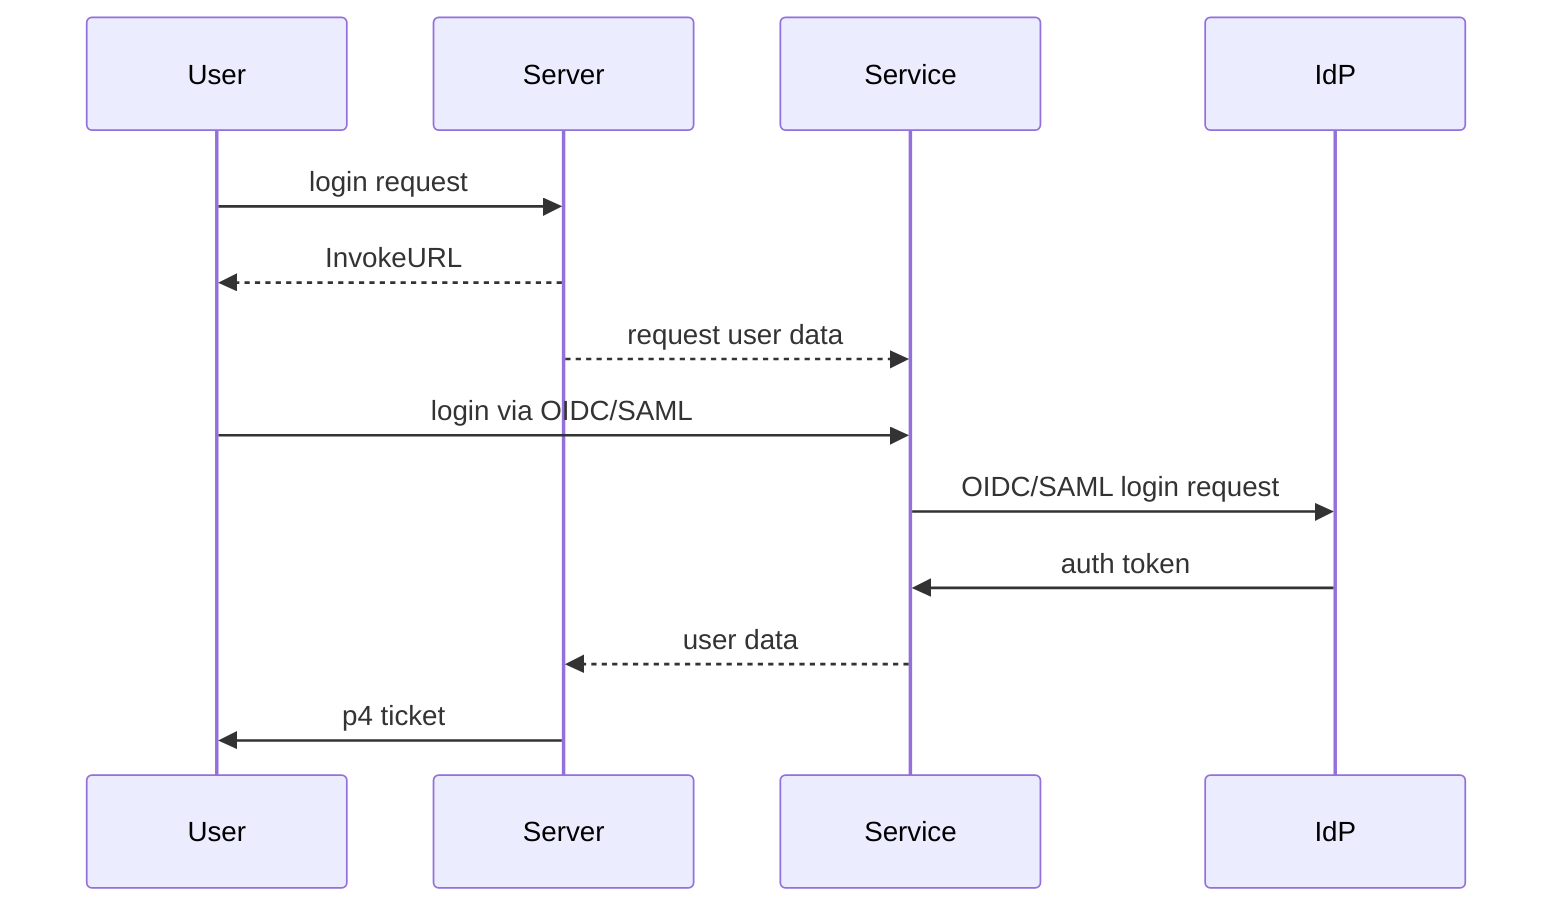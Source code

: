 sequenceDiagram
User->>Server: login request
Server-->>User: InvokeURL
Server-->>Service: request user data
User->>Service: login via OIDC/SAML
Service->>IdP: OIDC/SAML login request
IdP->>Service: auth token
Service-->>Server: user data
Server->>User: p4 ticket